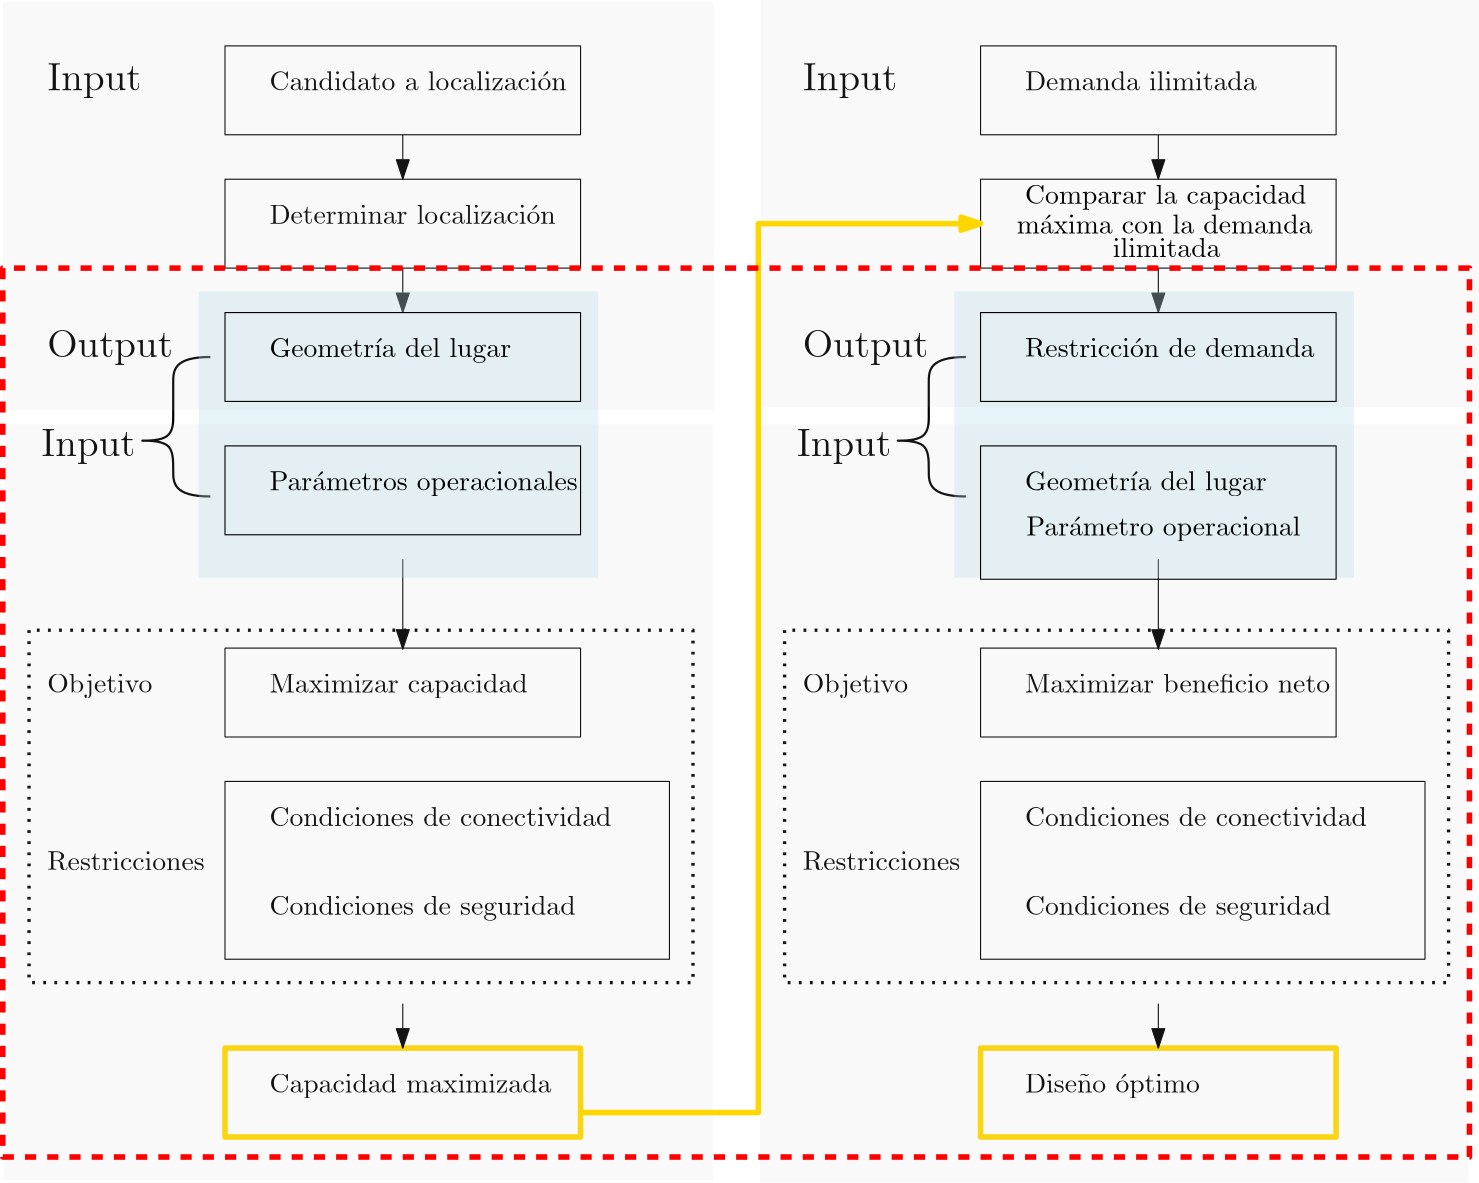 <?xml version="1.0"?>
<!DOCTYPE ipe SYSTEM "ipe.dtd">
<ipe version="70218" creator="Ipe 7.2.26">
<info created="D:20231002130834" modified="D:20231003101637"/>
<ipestyle name="basic">
<symbol name="arrow/arc(spx)">
<path stroke="sym-stroke" fill="sym-stroke" pen="sym-pen">
0 0 m
-1 0.333 l
-1 -0.333 l
h
</path>
</symbol>
<symbol name="arrow/farc(spx)">
<path stroke="sym-stroke" fill="white" pen="sym-pen">
0 0 m
-1 0.333 l
-1 -0.333 l
h
</path>
</symbol>
<symbol name="arrow/ptarc(spx)">
<path stroke="sym-stroke" fill="sym-stroke" pen="sym-pen">
0 0 m
-1 0.333 l
-0.8 0 l
-1 -0.333 l
h
</path>
</symbol>
<symbol name="arrow/fptarc(spx)">
<path stroke="sym-stroke" fill="white" pen="sym-pen">
0 0 m
-1 0.333 l
-0.8 0 l
-1 -0.333 l
h
</path>
</symbol>
<symbol name="mark/circle(sx)" transformations="translations">
<path fill="sym-stroke">
0.6 0 0 0.6 0 0 e
0.4 0 0 0.4 0 0 e
</path>
</symbol>
<symbol name="mark/disk(sx)" transformations="translations">
<path fill="sym-stroke">
0.6 0 0 0.6 0 0 e
</path>
</symbol>
<symbol name="mark/fdisk(sfx)" transformations="translations">
<group>
<path fill="sym-fill">
0.5 0 0 0.5 0 0 e
</path>
<path fill="sym-stroke" fillrule="eofill">
0.6 0 0 0.6 0 0 e
0.4 0 0 0.4 0 0 e
</path>
</group>
</symbol>
<symbol name="mark/box(sx)" transformations="translations">
<path fill="sym-stroke" fillrule="eofill">
-0.6 -0.6 m
0.6 -0.6 l
0.6 0.6 l
-0.6 0.6 l
h
-0.4 -0.4 m
0.4 -0.4 l
0.4 0.4 l
-0.4 0.4 l
h
</path>
</symbol>
<symbol name="mark/square(sx)" transformations="translations">
<path fill="sym-stroke">
-0.6 -0.6 m
0.6 -0.6 l
0.6 0.6 l
-0.6 0.6 l
h
</path>
</symbol>
<symbol name="mark/fsquare(sfx)" transformations="translations">
<group>
<path fill="sym-fill">
-0.5 -0.5 m
0.5 -0.5 l
0.5 0.5 l
-0.5 0.5 l
h
</path>
<path fill="sym-stroke" fillrule="eofill">
-0.6 -0.6 m
0.6 -0.6 l
0.6 0.6 l
-0.6 0.6 l
h
-0.4 -0.4 m
0.4 -0.4 l
0.4 0.4 l
-0.4 0.4 l
h
</path>
</group>
</symbol>
<symbol name="mark/cross(sx)" transformations="translations">
<group>
<path fill="sym-stroke">
-0.43 -0.57 m
0.57 0.43 l
0.43 0.57 l
-0.57 -0.43 l
h
</path>
<path fill="sym-stroke">
-0.43 0.57 m
0.57 -0.43 l
0.43 -0.57 l
-0.57 0.43 l
h
</path>
</group>
</symbol>
<symbol name="arrow/fnormal(spx)">
<path stroke="sym-stroke" fill="white" pen="sym-pen">
0 0 m
-1 0.333 l
-1 -0.333 l
h
</path>
</symbol>
<symbol name="arrow/pointed(spx)">
<path stroke="sym-stroke" fill="sym-stroke" pen="sym-pen">
0 0 m
-1 0.333 l
-0.8 0 l
-1 -0.333 l
h
</path>
</symbol>
<symbol name="arrow/fpointed(spx)">
<path stroke="sym-stroke" fill="white" pen="sym-pen">
0 0 m
-1 0.333 l
-0.8 0 l
-1 -0.333 l
h
</path>
</symbol>
<symbol name="arrow/linear(spx)">
<path stroke="sym-stroke" pen="sym-pen">
-1 0.333 m
0 0 l
-1 -0.333 l
</path>
</symbol>
<symbol name="arrow/fdouble(spx)">
<path stroke="sym-stroke" fill="white" pen="sym-pen">
0 0 m
-1 0.333 l
-1 -0.333 l
h
-1 0 m
-2 0.333 l
-2 -0.333 l
h
</path>
</symbol>
<symbol name="arrow/double(spx)">
<path stroke="sym-stroke" fill="sym-stroke" pen="sym-pen">
0 0 m
-1 0.333 l
-1 -0.333 l
h
-1 0 m
-2 0.333 l
-2 -0.333 l
h
</path>
</symbol>
<symbol name="arrow/mid-normal(spx)">
<path stroke="sym-stroke" fill="sym-stroke" pen="sym-pen">
0.5 0 m
-0.5 0.333 l
-0.5 -0.333 l
h
</path>
</symbol>
<symbol name="arrow/mid-fnormal(spx)">
<path stroke="sym-stroke" fill="white" pen="sym-pen">
0.5 0 m
-0.5 0.333 l
-0.5 -0.333 l
h
</path>
</symbol>
<symbol name="arrow/mid-pointed(spx)">
<path stroke="sym-stroke" fill="sym-stroke" pen="sym-pen">
0.5 0 m
-0.5 0.333 l
-0.3 0 l
-0.5 -0.333 l
h
</path>
</symbol>
<symbol name="arrow/mid-fpointed(spx)">
<path stroke="sym-stroke" fill="white" pen="sym-pen">
0.5 0 m
-0.5 0.333 l
-0.3 0 l
-0.5 -0.333 l
h
</path>
</symbol>
<symbol name="arrow/mid-double(spx)">
<path stroke="sym-stroke" fill="sym-stroke" pen="sym-pen">
1 0 m
0 0.333 l
0 -0.333 l
h
0 0 m
-1 0.333 l
-1 -0.333 l
h
</path>
</symbol>
<symbol name="arrow/mid-fdouble(spx)">
<path stroke="sym-stroke" fill="white" pen="sym-pen">
1 0 m
0 0.333 l
0 -0.333 l
h
0 0 m
-1 0.333 l
-1 -0.333 l
h
</path>
</symbol>
<anglesize name="22.5 deg" value="22.5"/>
<anglesize name="30 deg" value="30"/>
<anglesize name="45 deg" value="45"/>
<anglesize name="60 deg" value="60"/>
<anglesize name="90 deg" value="90"/>
<arrowsize name="large" value="10"/>
<arrowsize name="small" value="5"/>
<arrowsize name="tiny" value="3"/>
<color name="blue" value="0 0 1"/>
<color name="brown" value="0.647 0.165 0.165"/>
<color name="darkblue" value="0 0 0.545"/>
<color name="darkcyan" value="0 0.545 0.545"/>
<color name="darkgray" value="0.663"/>
<color name="darkgreen" value="0 0.392 0"/>
<color name="darkmagenta" value="0.545 0 0.545"/>
<color name="darkorange" value="1 0.549 0"/>
<color name="darkred" value="0.545 0 0"/>
<color name="gold" value="1 0.843 0"/>
<color name="gray" value="0.745"/>
<color name="green" value="0 1 0"/>
<color name="lightblue" value="0.678 0.847 0.902"/>
<color name="lightcyan" value="0.878 1 1"/>
<color name="lightgray" value="0.827"/>
<color name="lightgreen" value="0.565 0.933 0.565"/>
<color name="lightyellow" value="1 1 0.878"/>
<color name="navy" value="0 0 0.502"/>
<color name="orange" value="1 0.647 0"/>
<color name="pink" value="1 0.753 0.796"/>
<color name="purple" value="0.627 0.125 0.941"/>
<color name="red" value="1 0 0"/>
<color name="seagreen" value="0.18 0.545 0.341"/>
<color name="turquoise" value="0.251 0.878 0.816"/>
<color name="violet" value="0.933 0.51 0.933"/>
<color name="yellow" value="1 1 0"/>
<dashstyle name="dash dot dotted" value="[4 2 1 2 1 2] 0"/>
<dashstyle name="dash dotted" value="[4 2 1 2] 0"/>
<dashstyle name="dashed" value="[4] 0"/>
<dashstyle name="dotted" value="[1 3] 0"/>
<gridsize name="10 pts (~3.5 mm)" value="10"/>
<gridsize name="14 pts (~5 mm)" value="14"/>
<gridsize name="16 pts (~6 mm)" value="16"/>
<gridsize name="20 pts (~7 mm)" value="20"/>
<gridsize name="28 pts (~10 mm)" value="28"/>
<gridsize name="32 pts (~12 mm)" value="32"/>
<gridsize name="4 pts" value="4"/>
<gridsize name="56 pts (~20 mm)" value="56"/>
<gridsize name="8 pts (~3 mm)" value="8"/>
<opacity name="10%" value="0.1"/>
<opacity name="30%" value="0.3"/>
<opacity name="50%" value="0.5"/>
<opacity name="75%" value="0.75"/>
<pen name="fat" value="1.2"/>
<pen name="heavier" value="0.8"/>
<pen name="ultrafat" value="2"/>
<symbolsize name="large" value="5"/>
<symbolsize name="small" value="2"/>
<symbolsize name="tiny" value="1.1"/>
<textsize name="Huge" value="\Huge"/>
<textsize name="LARGE" value="\LARGE"/>
<textsize name="Large" value="\Large"/>
<textsize name="footnote" value="\footnotesize"/>
<textsize name="huge" value="\huge"/>
<textsize name="large" value="\large"/>
<textsize name="script" value="\scriptsize"/>
<textsize name="small" value="\small"/>
<textsize name="tiny" value="\tiny"/>
<textstyle name="center" begin="\begin{center}" end="\end{center}"/>
<textstyle name="item" begin="\begin{itemize}\item{}" end="\end{itemize}"/>
<textstyle name="itemize" begin="\begin{itemize}" end="\end{itemize}"/>
<tiling name="falling" angle="-60" step="4" width="1"/>
<tiling name="rising" angle="30" step="4" width="1"/>
</ipestyle>
<page>
<layer name="alpha"/>
<layer name="beta"/>
<view layers="alpha beta" active="beta"/>
<path layer="alpha" stroke="black">
128 768 m
128 736 l
256 736 l
256 768 l
h
</path>
<path stroke="black">
128 720 m
128 688 l
256 688 l
256 720 l
h
</path>
<text transformations="translations" pos="144 752" stroke="black" type="label" width="107.099" height="6.918" depth="0" valign="baseline">Candidato a localización</text>
<text transformations="translations" pos="144 704" stroke="black" type="label" width="103.141" height="6.918" depth="0" valign="baseline">Determinar localización</text>
<text transformations="translations" pos="64 752" stroke="black" type="label" width="33.942" height="9.803" depth="2.79" valign="baseline" size="Large">Input</text>
<text transformations="translations" pos="64 656" stroke="black" type="label" width="45.263" height="9.803" depth="2.79" valign="baseline" size="Large">Output</text>
<path matrix="1 0 0 1 0 23.1957" stroke="black">
128 528 m
128 496 l
256 496 l
256 528 l
h
</path>
<path matrix="1.25 0 0 1 -32 23.1957" stroke="black">
128 480 m
128 416 l
256 416 l
256 480 l
h
</path>
<path matrix="1.06713 0 0 0.881059 6.22679 78.3619" stroke="black" dash="dotted" pen="fat">
48 544 m
48 400 l
272 400 l
272 544 l
h
</path>
<path matrix="1 0 0 1 0 23.1957" stroke="gold" pen="ultrafat">
128 384 m
128 352 l
256 352 l
256 384 l
h
</path>
<text matrix="1 0 0 1 -2.15355 44.3562" transformations="translations" pos="64 576" stroke="black" type="label" width="33.942" height="9.803" depth="2.79" valign="baseline" size="Large">Input</text>
<text matrix="1 0 0 1 0 23.1957" transformations="translations" pos="64 512" stroke="black" type="label" width="37.913" height="6.926" depth="1.93" valign="baseline">Objetivo</text>
<text matrix="1 0 0 1 0 23.1957" transformations="translations" pos="64 448" stroke="black" type="label" width="56.732" height="6.808" depth="0" valign="baseline">Restricciones</text>
<text matrix="1 0 0 1 0 23.1957" transformations="translations" pos="144 512" stroke="black" type="label" width="93.013" height="6.926" depth="1.93" valign="baseline">Maximizar capacidad</text>
<text matrix="1 0 0 1 0 23.1957" transformations="translations" pos="144 464" stroke="black" type="label" width="123.205" height="6.918" depth="0" valign="baseline">Condiciones de conectividad</text>
<text matrix="1.57143 0 0 1 -82.2857 23.1957" transformations="translations" pos="144 432" stroke="black" type="label" width="110.281" height="6.926" depth="1.93" valign="baseline">Condiciones de seguridad</text>
<text matrix="1 0 0 1 0 23.1957" transformations="translations" pos="144 368" stroke="black" type="label" width="101.564" height="6.926" depth="1.93" valign="baseline">Capacidad maximizada</text>
<path matrix="0.834938 0 0 0.627572 15.846 244.313" stroke="black" pen="heavier">
128 656 m
112 656
112 640
112 624
112 624
112 608
96 608
96 608
112 608
112 592
112 576
128 576 c
</path>
<path stroke="black" arrow="normal/normal">
192 736 m
192 720 l
</path>
<path stroke="black" arrow="normal/normal">
192 688 m
192 672 l
</path>
<path matrix="1 0 0 2.02413 0 -550.315" stroke="black" arrow="normal/normal">
192 560 m
192 544 l
</path>
<path matrix="1 0 0 1 0 23.1957" stroke="black" arrow="normal/normal">
192 400 m
192 384 l
</path>
<path layer="beta" matrix="0.996324 0 0 0.818182 0.435754 123.562" stroke="black" fill="lightblue" pen="0" opacity="30%" stroke-opacity="opaque">
118.525 679.593 m
118.525 553.674 l
262.906 553.674 l
262.906 679.593 l
h
</path>
<path layer="alpha" matrix="1 0 0 0.633401 0 287.317" stroke="black" fill="gray" pen="0" opacity="10%" stroke-opacity="opaque">
47.9911 783.737 m
47.9911 551.78 l
304.091 551.78 l
304.091 783.737 l
h
</path>
<path matrix="0.996324 0 0 1.17303 0.650058 -287.566" stroke="black" fill="gray" pen="0" opacity="10%" stroke-opacity="opaque">
47.9911 783.737 m
47.9911 551.78 l
304.091 551.78 l
304.091 783.737 l
h
</path>
<path matrix="1 0 0 1 272 0" stroke="black">
128 768 m
128 736 l
256 736 l
256 768 l
h
</path>
<path matrix="1 0 0 1 272 0" stroke="black">
128 720 m
128 688 l
256 688 l
256 720 l
h
</path>
<text matrix="1 0 0 1 272 0" transformations="translations" pos="144 752" stroke="black" type="label" width="83.437" height="6.918" depth="0" valign="baseline">Demanda ilimitada</text>
<text matrix="1 0 0 1 272 0" transformations="translations" pos="64 752" stroke="black" type="label" width="33.942" height="9.803" depth="2.79" valign="baseline" size="Large">Input</text>
<text matrix="1 0 0 1 272 0" transformations="translations" pos="64 656" stroke="black" type="label" width="45.263" height="9.803" depth="2.79" valign="baseline" size="Large">Output</text>
<path matrix="1 0 0 1 272 23.1957" stroke="black">
128 528 m
128 496 l
256 496 l
256 528 l
h
</path>
<path matrix="1.25 0 0 1 240 23.1957" stroke="black">
128 480 m
128 416 l
256 416 l
256 480 l
h
</path>
<path matrix="1.06713 0 0 0.881059 278.227 78.3619" stroke="black" dash="dotted" pen="fat">
48 544 m
48 400 l
272 400 l
272 544 l
h
</path>
<path matrix="1 0 0 1 272 23.1957" stroke="gold" pen="ultrafat">
128 384 m
128 352 l
256 352 l
256 384 l
h
</path>
<text matrix="1 0 0 1 269.846 44.3562" transformations="translations" pos="64 576" stroke="black" type="label" width="33.942" height="9.803" depth="2.79" valign="baseline" size="Large">Input</text>
<text matrix="1 0 0 1 272 23.1957" transformations="translations" pos="64 512" stroke="black" type="label" width="37.913" height="6.926" depth="1.93" valign="baseline">Objetivo</text>
<text matrix="1 0 0 1 272 23.1957" transformations="translations" pos="64 448" stroke="black" type="label" width="56.732" height="6.808" depth="0" valign="baseline">Restricciones</text>
<text matrix="1 0 0 1 272 23.1957" transformations="translations" pos="144 512" stroke="black" type="label" width="109.894" height="6.918" depth="0" valign="baseline">Maximizar beneficio neto</text>
<text matrix="1 0 0 1 272 23.1957" transformations="translations" pos="144 464" stroke="black" type="label" width="123.205" height="6.918" depth="0" valign="baseline">Condiciones de conectividad</text>
<text matrix="1.57143 0 0 1 189.714 23.1957" transformations="translations" pos="144 432" stroke="black" type="label" width="110.281" height="6.926" depth="1.93" valign="baseline">Condiciones de seguridad</text>
<text matrix="1 0 0 1 272 23.1957" transformations="translations" pos="144 368" stroke="black" type="label" width="63.014" height="6.926" depth="1.93" valign="baseline">Diseño óptimo</text>
<path matrix="0.834938 0 0 0.627572 287.846 244.313" stroke="black" pen="heavier">
128 656 m
112 656
112 640
112 624
112 624
112 608
96 608
96 608
112 608
112 592
112 576
128 576 c
</path>
<path matrix="1 0 0 1 272 0" stroke="black" arrow="normal/normal">
192 736 m
192 720 l
</path>
<path matrix="1 0 0 1 272 0" stroke="black" arrow="normal/normal">
192 688 m
192 672 l
</path>
<path matrix="1 0 0 2.02413 272 -550.315" stroke="black" arrow="normal/normal">
192 560 m
192 544 l
</path>
<path matrix="1 0 0 1 272 23.1957" stroke="black" arrow="normal/normal">
192 400 m
192 384 l
</path>
<path matrix="0.996324 0 0 0.818182 272.436 123.562" stroke="black" fill="lightblue" pen="0" opacity="30%" stroke-opacity="opaque">
118.525 679.593 m
118.525 553.674 l
262.906 553.674 l
262.906 679.593 l
h
</path>
<path matrix="1.01007 0 0 0.631851 272.279 289.314" stroke="black" fill="gray" pen="0" opacity="10%" stroke-opacity="opaque">
47.9911 783.737 m
47.9911 551.78 l
304.091 551.78 l
304.091 783.737 l
h
</path>
<path matrix="0.996324 0 0 1.17688 272.65 -290.583" stroke="black" fill="gray" pen="0" opacity="10%" stroke-opacity="opaque">
47.9911 783.737 m
47.9911 551.78 l
304.091 551.78 l
304.091 783.737 l
h
</path>
<path stroke="gold" pen="ultrafat" arrow="normal/normal" opacity="30%" stroke-opacity="opaque">
256 384 m
320 384 l
320 704 l
400 704 l
</path>
<text matrix="1 0 0 1 0.0984629 -5.41546" transformations="translations" pos="415.94 716.534" stroke="black" type="label" width="101.342" height="6.926" depth="1.93" valign="baseline">Comparar la capacidad</text>
<text matrix="1 0 0 1 -13.9817 -15.3602" transformations="translations" pos="426.968 715.845" stroke="black" type="label" width="106.545" height="6.918" depth="0" valign="baseline">máxima con la demanda</text>
<text matrix="1 0 0 1 24.8912 -18.511" transformations="translations" pos="422.734 710.528" stroke="black" type="label" width="38.744" height="6.918" depth="0" valign="baseline">ilimitada</text>
<text matrix="1 0 0 1 272.473 15.7618" transformations="translations" pos="144 576" stroke="black" type="label" width="98.741" height="6.926" depth="1.93" valign="baseline">Parámetro operacional</text>
<path layer="beta" stroke="black">
128 672 m
128 640 l
256 640 l
256 672 l
h
</path>
<path stroke="black">
128 624 m
128 592 l
256 592 l
256 624 l
h
</path>
<text transformations="translations" pos="144 608" stroke="black" type="label" width="111.028" height="6.926" depth="1.93" valign="baseline">Parámetros operacionales</text>
<text transformations="translations" pos="144 656" stroke="black" type="label" width="87.021" height="6.926" depth="1.93" valign="baseline">Geometría del lugar</text>
<path stroke="black">
400 672 m
400 640 l
528 640 l
528 672 l
h
</path>
<text transformations="translations" pos="416 656" stroke="black" type="label" width="104.276" height="6.918" depth="0" valign="baseline">Restricción de demanda</text>
<path stroke="black">
400 624 m
400 576 l
528 576 l
528 624 l
h
</path>
<text transformations="translations" pos="416 608" stroke="black" type="label" width="87.021" height="6.926" depth="1.93" valign="baseline">Geometría del lugar</text>
<path stroke="red" dash="dashed" pen="ultrafat">
48 688 m
48 368 l
576 368 l
576 688 l
h
</path>
</page>
</ipe>
